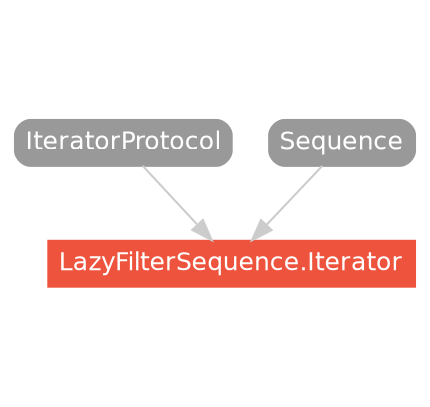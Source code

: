 strict digraph "LazyFilterSequence.Iterator - Type Hierarchy - SwiftDoc.org" {
    pad="0.1,0.8"
    node [shape=box, style="filled,rounded", color="#999999", fillcolor="#999999", fontcolor=white, fontname=Helvetica, fontnames="Helvetica,sansserif", fontsize=12, margin="0.07,0.05", height="0.3"]
    edge [color="#cccccc"]
    "IteratorProtocol" [URL="/protocol/IteratorProtocol/hierarchy/"]
    "LazyFilterSequence.Iterator" [URL="/type/LazyFilterSequence.Iterator/", style="filled", fillcolor="#ee543d", color="#ee543d"]
    "Sequence" [URL="/protocol/Sequence/hierarchy/"]    "IteratorProtocol" -> "LazyFilterSequence.Iterator"
    "Sequence" -> "LazyFilterSequence.Iterator"
    subgraph Types {
        rank = max; "LazyFilterSequence.Iterator";
    }
}